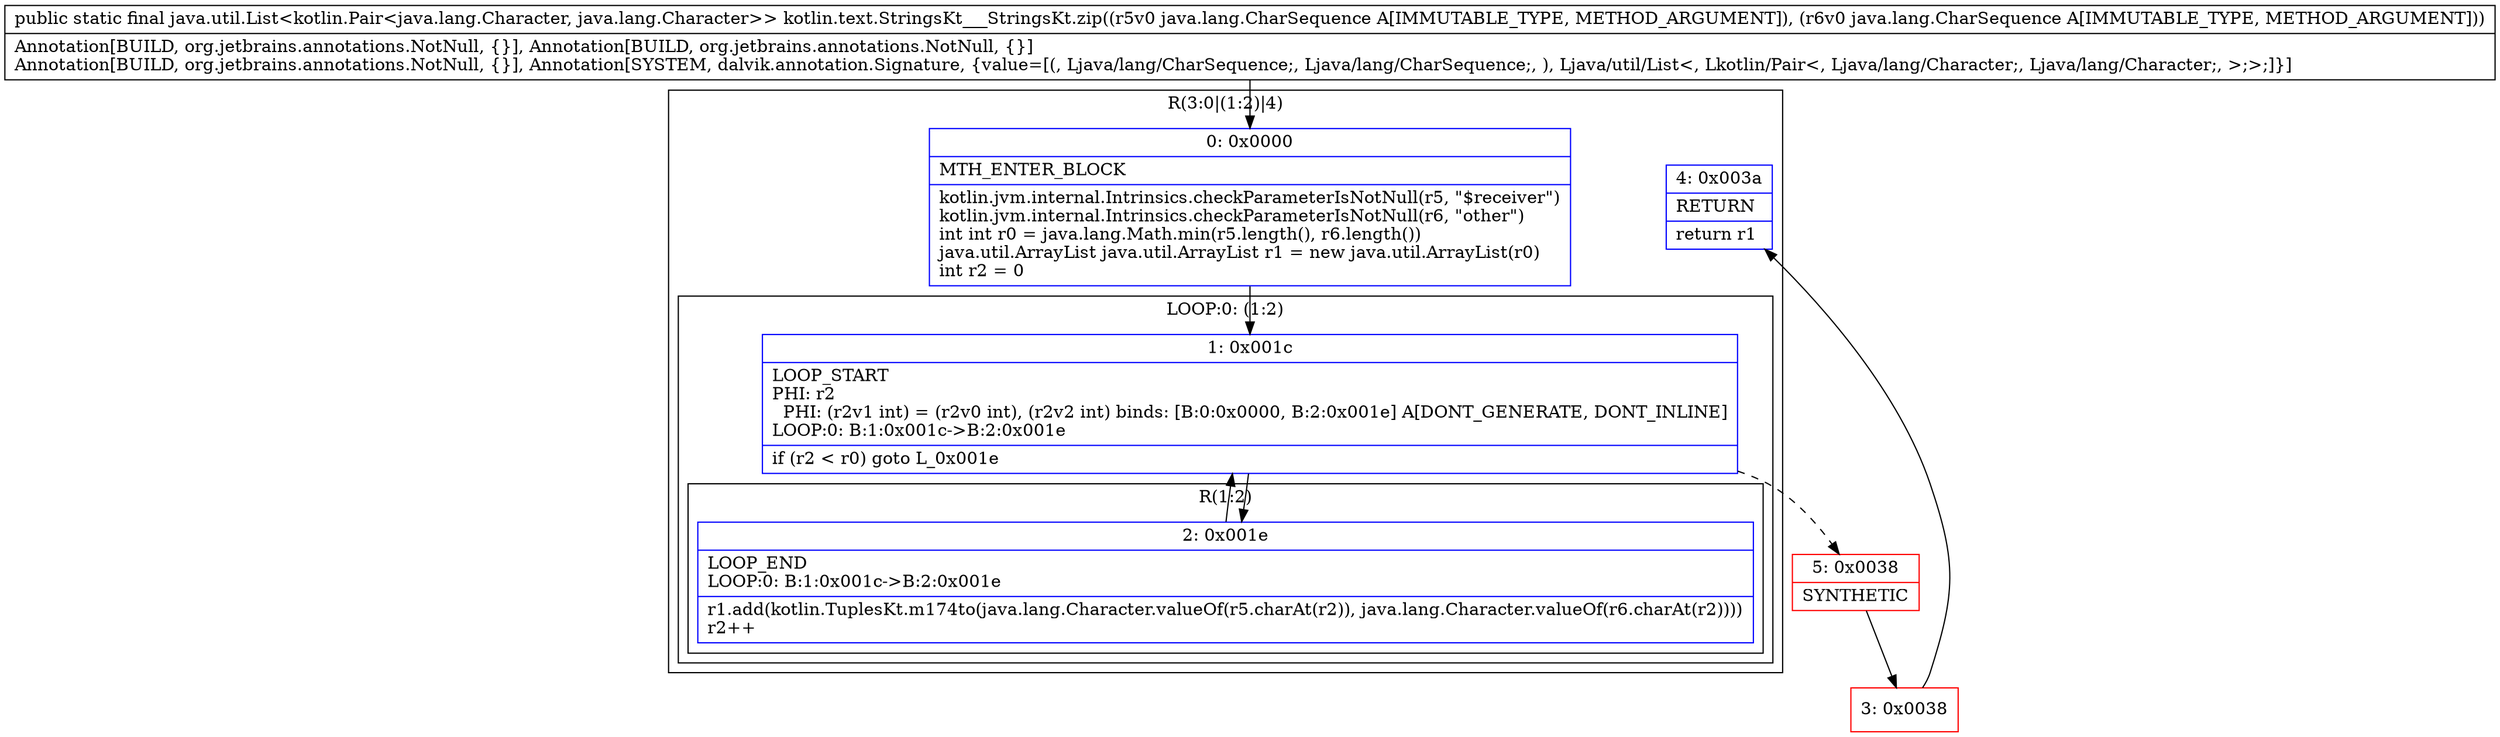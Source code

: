digraph "CFG forkotlin.text.StringsKt___StringsKt.zip(Ljava\/lang\/CharSequence;Ljava\/lang\/CharSequence;)Ljava\/util\/List;" {
subgraph cluster_Region_446464014 {
label = "R(3:0|(1:2)|4)";
node [shape=record,color=blue];
Node_0 [shape=record,label="{0\:\ 0x0000|MTH_ENTER_BLOCK\l|kotlin.jvm.internal.Intrinsics.checkParameterIsNotNull(r5, \"$receiver\")\lkotlin.jvm.internal.Intrinsics.checkParameterIsNotNull(r6, \"other\")\lint int r0 = java.lang.Math.min(r5.length(), r6.length())\ljava.util.ArrayList java.util.ArrayList r1 = new java.util.ArrayList(r0)\lint r2 = 0\l}"];
subgraph cluster_LoopRegion_738255488 {
label = "LOOP:0: (1:2)";
node [shape=record,color=blue];
Node_1 [shape=record,label="{1\:\ 0x001c|LOOP_START\lPHI: r2 \l  PHI: (r2v1 int) = (r2v0 int), (r2v2 int) binds: [B:0:0x0000, B:2:0x001e] A[DONT_GENERATE, DONT_INLINE]\lLOOP:0: B:1:0x001c\-\>B:2:0x001e\l|if (r2 \< r0) goto L_0x001e\l}"];
subgraph cluster_Region_804745579 {
label = "R(1:2)";
node [shape=record,color=blue];
Node_2 [shape=record,label="{2\:\ 0x001e|LOOP_END\lLOOP:0: B:1:0x001c\-\>B:2:0x001e\l|r1.add(kotlin.TuplesKt.m174to(java.lang.Character.valueOf(r5.charAt(r2)), java.lang.Character.valueOf(r6.charAt(r2))))\lr2++\l}"];
}
}
Node_4 [shape=record,label="{4\:\ 0x003a|RETURN\l|return r1\l}"];
}
Node_3 [shape=record,color=red,label="{3\:\ 0x0038}"];
Node_5 [shape=record,color=red,label="{5\:\ 0x0038|SYNTHETIC\l}"];
MethodNode[shape=record,label="{public static final java.util.List\<kotlin.Pair\<java.lang.Character, java.lang.Character\>\> kotlin.text.StringsKt___StringsKt.zip((r5v0 java.lang.CharSequence A[IMMUTABLE_TYPE, METHOD_ARGUMENT]), (r6v0 java.lang.CharSequence A[IMMUTABLE_TYPE, METHOD_ARGUMENT]))  | Annotation[BUILD, org.jetbrains.annotations.NotNull, \{\}], Annotation[BUILD, org.jetbrains.annotations.NotNull, \{\}]\lAnnotation[BUILD, org.jetbrains.annotations.NotNull, \{\}], Annotation[SYSTEM, dalvik.annotation.Signature, \{value=[(, Ljava\/lang\/CharSequence;, Ljava\/lang\/CharSequence;, ), Ljava\/util\/List\<, Lkotlin\/Pair\<, Ljava\/lang\/Character;, Ljava\/lang\/Character;, \>;\>;]\}]\l}"];
MethodNode -> Node_0;
Node_0 -> Node_1;
Node_1 -> Node_2;
Node_1 -> Node_5[style=dashed];
Node_2 -> Node_1;
Node_3 -> Node_4;
Node_5 -> Node_3;
}

